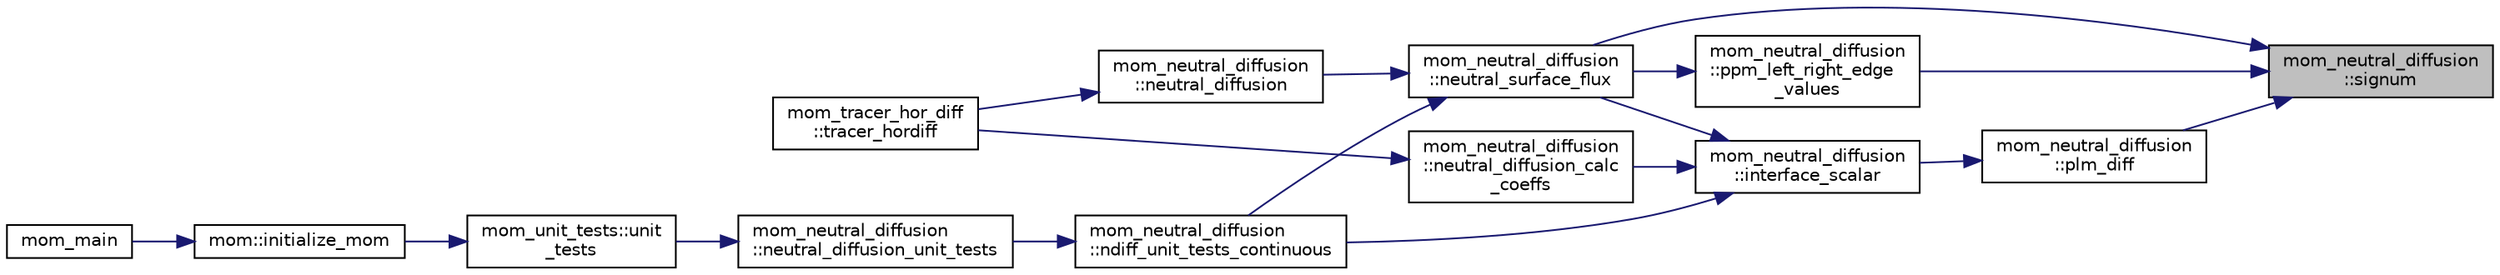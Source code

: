 digraph "mom_neutral_diffusion::signum"
{
 // INTERACTIVE_SVG=YES
 // LATEX_PDF_SIZE
  edge [fontname="Helvetica",fontsize="10",labelfontname="Helvetica",labelfontsize="10"];
  node [fontname="Helvetica",fontsize="10",shape=record];
  rankdir="RL";
  Node1 [label="mom_neutral_diffusion\l::signum",height=0.2,width=0.4,color="black", fillcolor="grey75", style="filled", fontcolor="black",tooltip="A true signum function that returns either -abs(a), when x<0; or abs(a) when x>0; or 0 when x=0."];
  Node1 -> Node2 [dir="back",color="midnightblue",fontsize="10",style="solid",fontname="Helvetica"];
  Node2 [label="mom_neutral_diffusion\l::neutral_surface_flux",height=0.2,width=0.4,color="black", fillcolor="white", style="filled",URL="$namespacemom__neutral__diffusion.html#aa394289328ee392cdb17000fb6fa90e8",tooltip="Returns a single column of neutral diffusion fluxes of a tracer."];
  Node2 -> Node3 [dir="back",color="midnightblue",fontsize="10",style="solid",fontname="Helvetica"];
  Node3 [label="mom_neutral_diffusion\l::ndiff_unit_tests_continuous",height=0.2,width=0.4,color="black", fillcolor="white", style="filled",URL="$namespacemom__neutral__diffusion.html#a9aaf0988f76c9992d8f1db48ce23bf34",tooltip="Returns true if unit tests of neutral_diffusion functions fail. Otherwise returns false."];
  Node3 -> Node4 [dir="back",color="midnightblue",fontsize="10",style="solid",fontname="Helvetica"];
  Node4 [label="mom_neutral_diffusion\l::neutral_diffusion_unit_tests",height=0.2,width=0.4,color="black", fillcolor="white", style="filled",URL="$namespacemom__neutral__diffusion.html#a6f91c93a6363fb39395796420f25fad2",tooltip="Returns true if unit tests of neutral_diffusion functions fail. Otherwise returns false."];
  Node4 -> Node5 [dir="back",color="midnightblue",fontsize="10",style="solid",fontname="Helvetica"];
  Node5 [label="mom_unit_tests::unit\l_tests",height=0.2,width=0.4,color="black", fillcolor="white", style="filled",URL="$namespacemom__unit__tests.html#a57645db02bc734c32de50d028ef906ac",tooltip="Calls unit tests for other modules. Note that if a unit test returns true, a FATAL error is triggered..."];
  Node5 -> Node6 [dir="back",color="midnightblue",fontsize="10",style="solid",fontname="Helvetica"];
  Node6 [label="mom::initialize_mom",height=0.2,width=0.4,color="black", fillcolor="white", style="filled",URL="$namespacemom.html#a96708b16215666edbfa5b46228f3a200",tooltip="Initialize MOM, including memory allocation, setting up parameters and diagnostics,..."];
  Node6 -> Node7 [dir="back",color="midnightblue",fontsize="10",style="solid",fontname="Helvetica"];
  Node7 [label="mom_main",height=0.2,width=0.4,color="black", fillcolor="white", style="filled",URL="$MOM__driver_8F90.html#a08fffeb2d8e8acbf9ed4609be6d258c6",tooltip=" "];
  Node2 -> Node8 [dir="back",color="midnightblue",fontsize="10",style="solid",fontname="Helvetica"];
  Node8 [label="mom_neutral_diffusion\l::neutral_diffusion",height=0.2,width=0.4,color="black", fillcolor="white", style="filled",URL="$namespacemom__neutral__diffusion.html#ad048cb54d8df3953db6c565a6fcebfb1",tooltip="Update tracer concentration due to neutral diffusion; layer thickness unchanged by this update."];
  Node8 -> Node9 [dir="back",color="midnightblue",fontsize="10",style="solid",fontname="Helvetica"];
  Node9 [label="mom_tracer_hor_diff\l::tracer_hordiff",height=0.2,width=0.4,color="black", fillcolor="white", style="filled",URL="$namespacemom__tracer__hor__diff.html#a069e22612062290389c2630c7f90ede2",tooltip="Compute along-coordinate diffusion of all tracers using the diffusivity in CSKhTr,..."];
  Node1 -> Node10 [dir="back",color="midnightblue",fontsize="10",style="solid",fontname="Helvetica"];
  Node10 [label="mom_neutral_diffusion\l::plm_diff",height=0.2,width=0.4,color="black", fillcolor="white", style="filled",URL="$namespacemom__neutral__diffusion.html#ac211ae488cb6e3c6685df85d24ecd0dd",tooltip="Returns PLM slopes for a column where the slopes are the difference in value across each cell...."];
  Node10 -> Node11 [dir="back",color="midnightblue",fontsize="10",style="solid",fontname="Helvetica"];
  Node11 [label="mom_neutral_diffusion\l::interface_scalar",height=0.2,width=0.4,color="black", fillcolor="white", style="filled",URL="$namespacemom__neutral__diffusion.html#aec9b89b6a5ddc81f102309b964a0b969",tooltip="Returns interface scalar, Si, for a column of layer values, S."];
  Node11 -> Node3 [dir="back",color="midnightblue",fontsize="10",style="solid",fontname="Helvetica"];
  Node11 -> Node12 [dir="back",color="midnightblue",fontsize="10",style="solid",fontname="Helvetica"];
  Node12 [label="mom_neutral_diffusion\l::neutral_diffusion_calc\l_coeffs",height=0.2,width=0.4,color="black", fillcolor="white", style="filled",URL="$namespacemom__neutral__diffusion.html#a912fd9a78666e8ad1001ee0a06e03d9a",tooltip="Calculate remapping factors for u/v columns used to map adjoining columns to a shared coordinate spac..."];
  Node12 -> Node9 [dir="back",color="midnightblue",fontsize="10",style="solid",fontname="Helvetica"];
  Node11 -> Node2 [dir="back",color="midnightblue",fontsize="10",style="solid",fontname="Helvetica"];
  Node1 -> Node13 [dir="back",color="midnightblue",fontsize="10",style="solid",fontname="Helvetica"];
  Node13 [label="mom_neutral_diffusion\l::ppm_left_right_edge\l_values",height=0.2,width=0.4,color="black", fillcolor="white", style="filled",URL="$namespacemom__neutral__diffusion.html#a9b380e21dcc9c53efcec4712228b931f",tooltip="Discontinuous PPM reconstructions of the left/right edge values within a cell."];
  Node13 -> Node2 [dir="back",color="midnightblue",fontsize="10",style="solid",fontname="Helvetica"];
}
